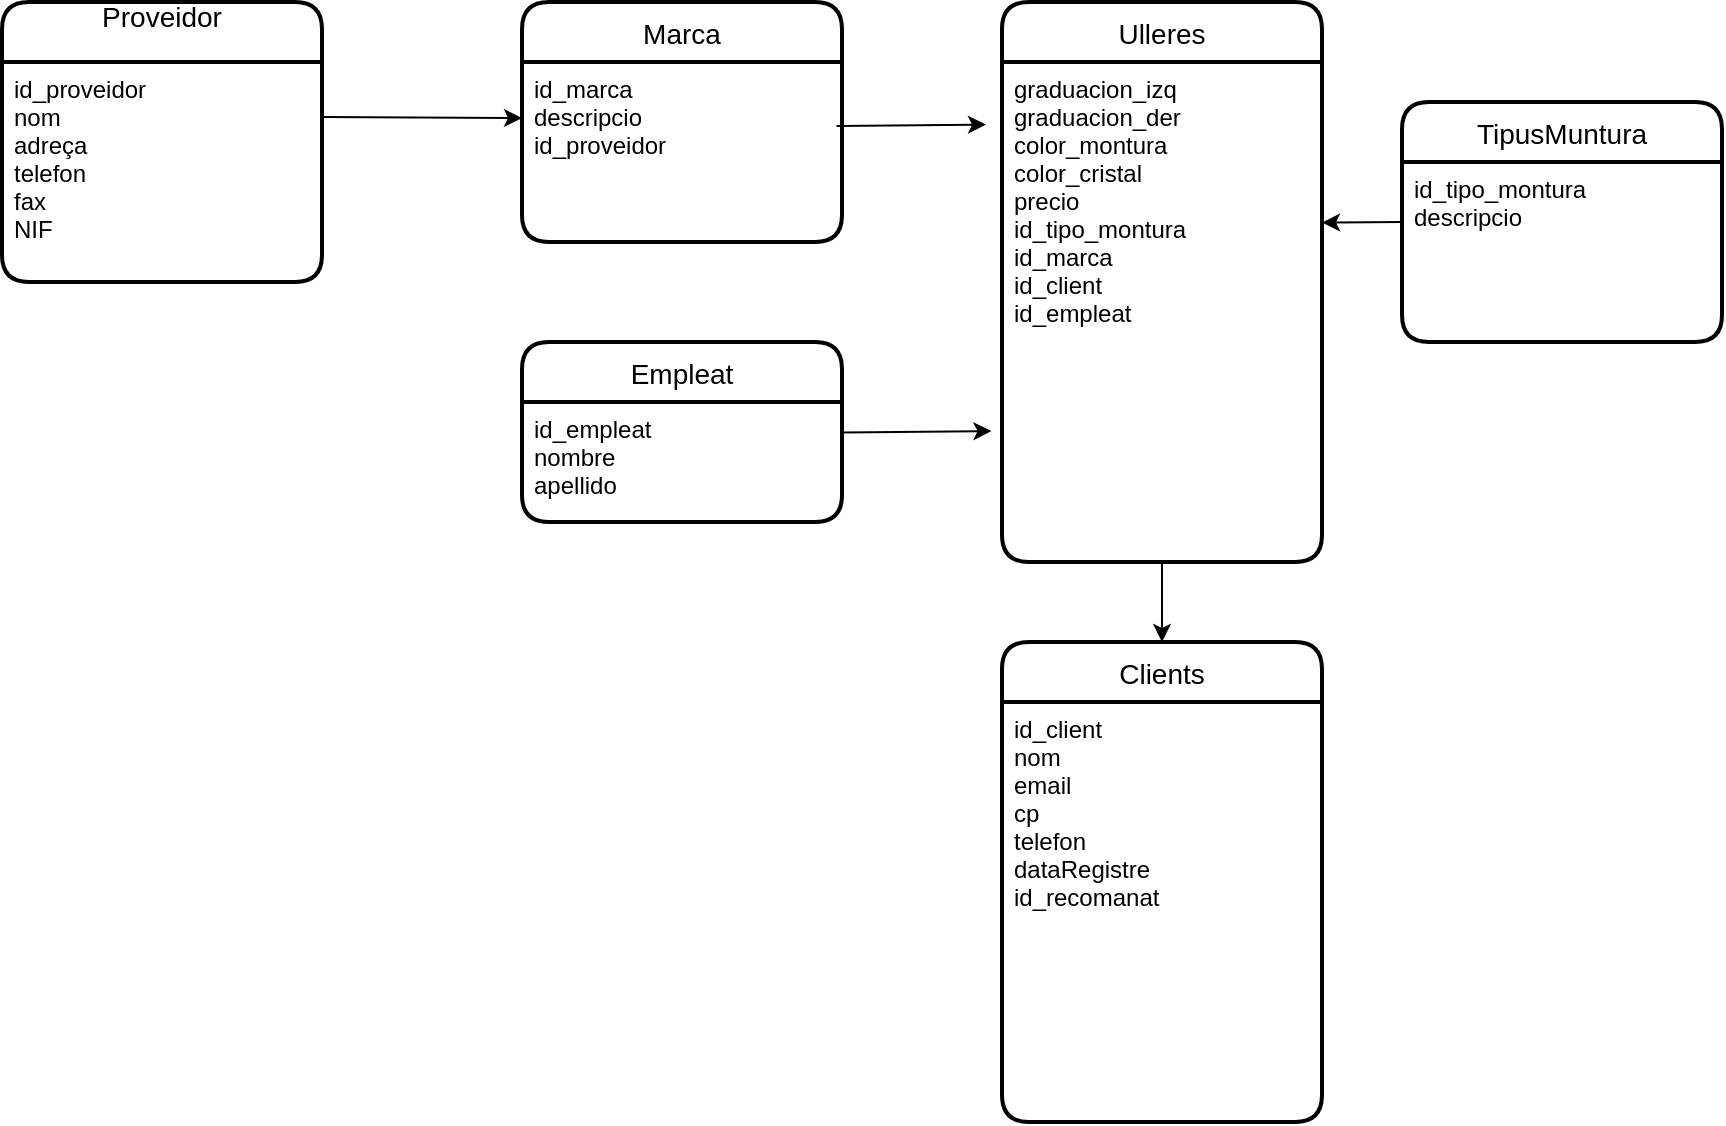 <mxfile version="16.5.1" type="device"><diagram id="W1hOy843Y7YqDfVV6YtH" name="Página-1"><mxGraphModel dx="782" dy="539" grid="1" gridSize="10" guides="1" tooltips="1" connect="1" arrows="1" fold="1" page="1" pageScale="1" pageWidth="827" pageHeight="1169" math="0" shadow="0"><root><mxCell id="0"/><mxCell id="1" parent="0"/><mxCell id="t7oZCxAaNtqWSd4uJQik-8" value="Proveidor&#10;" style="swimlane;childLayout=stackLayout;horizontal=1;startSize=30;horizontalStack=0;rounded=1;fontSize=14;fontStyle=0;strokeWidth=2;resizeParent=0;resizeLast=1;shadow=0;dashed=0;align=center;" parent="1" vertex="1"><mxGeometry x="20" y="40" width="160" height="140" as="geometry"/></mxCell><mxCell id="t7oZCxAaNtqWSd4uJQik-9" value="id_proveidor&#10;nom&#10;adreça&#10;telefon&#10;fax &#10;NIF&#10;" style="align=left;strokeColor=none;fillColor=none;spacingLeft=4;fontSize=12;verticalAlign=top;resizable=0;rotatable=0;part=1;" parent="t7oZCxAaNtqWSd4uJQik-8" vertex="1"><mxGeometry y="30" width="160" height="110" as="geometry"/></mxCell><mxCell id="ec-IBJkNbwfOW5VfM3Nl-6" value="Marca" style="swimlane;childLayout=stackLayout;horizontal=1;startSize=30;horizontalStack=0;rounded=1;fontSize=14;fontStyle=0;strokeWidth=2;resizeParent=0;resizeLast=1;shadow=0;dashed=0;align=center;" vertex="1" parent="1"><mxGeometry x="280" y="40" width="160" height="120" as="geometry"/></mxCell><mxCell id="ec-IBJkNbwfOW5VfM3Nl-7" value="id_marca&#10;descripcio&#10;id_proveidor" style="align=left;strokeColor=none;fillColor=none;spacingLeft=4;fontSize=12;verticalAlign=top;resizable=0;rotatable=0;part=1;" vertex="1" parent="ec-IBJkNbwfOW5VfM3Nl-6"><mxGeometry y="30" width="160" height="90" as="geometry"/></mxCell><mxCell id="ec-IBJkNbwfOW5VfM3Nl-13" value="" style="endArrow=classic;html=1;rounded=0;exitX=1;exitY=0.25;exitDx=0;exitDy=0;" edge="1" parent="1" source="t7oZCxAaNtqWSd4uJQik-9"><mxGeometry width="50" height="50" relative="1" as="geometry"><mxPoint x="210" y="135" as="sourcePoint"/><mxPoint x="280" y="98" as="targetPoint"/></mxGeometry></mxCell><mxCell id="ec-IBJkNbwfOW5VfM3Nl-16" value="Ulleres" style="swimlane;childLayout=stackLayout;horizontal=1;startSize=30;horizontalStack=0;rounded=1;fontSize=14;fontStyle=0;strokeWidth=2;resizeParent=0;resizeLast=1;shadow=0;dashed=0;align=center;" vertex="1" parent="1"><mxGeometry x="520" y="40" width="160" height="280" as="geometry"/></mxCell><mxCell id="ec-IBJkNbwfOW5VfM3Nl-17" value="graduacion_izq&#10;graduacion_der&#10;color_montura&#10;color_cristal&#10;precio&#10;id_tipo_montura&#10;id_marca&#10;id_client&#10;id_empleat" style="align=left;strokeColor=none;fillColor=none;spacingLeft=4;fontSize=12;verticalAlign=top;resizable=0;rotatable=0;part=1;" vertex="1" parent="ec-IBJkNbwfOW5VfM3Nl-16"><mxGeometry y="30" width="160" height="250" as="geometry"/></mxCell><mxCell id="ec-IBJkNbwfOW5VfM3Nl-2" value="Empleat" style="swimlane;childLayout=stackLayout;horizontal=1;startSize=30;horizontalStack=0;rounded=1;fontSize=14;fontStyle=0;strokeWidth=2;resizeParent=0;resizeLast=1;shadow=0;dashed=0;align=center;" vertex="1" parent="1"><mxGeometry x="280" y="210" width="160" height="90" as="geometry"/></mxCell><mxCell id="ec-IBJkNbwfOW5VfM3Nl-3" value="id_empleat&#10;nombre&#10;apellido" style="align=left;strokeColor=none;fillColor=none;spacingLeft=4;fontSize=12;verticalAlign=top;resizable=0;rotatable=0;part=1;" vertex="1" parent="ec-IBJkNbwfOW5VfM3Nl-2"><mxGeometry y="30" width="160" height="60" as="geometry"/></mxCell><mxCell id="ec-IBJkNbwfOW5VfM3Nl-18" value="TipusMuntura" style="swimlane;childLayout=stackLayout;horizontal=1;startSize=30;horizontalStack=0;rounded=1;fontSize=14;fontStyle=0;strokeWidth=2;resizeParent=0;resizeLast=1;shadow=0;dashed=0;align=center;" vertex="1" parent="1"><mxGeometry x="720" y="90" width="160" height="120" as="geometry"/></mxCell><mxCell id="ec-IBJkNbwfOW5VfM3Nl-19" value="id_tipo_montura&#10;descripcio" style="align=left;strokeColor=none;fillColor=none;spacingLeft=4;fontSize=12;verticalAlign=top;resizable=0;rotatable=0;part=1;" vertex="1" parent="ec-IBJkNbwfOW5VfM3Nl-18"><mxGeometry y="30" width="160" height="90" as="geometry"/></mxCell><mxCell id="ec-IBJkNbwfOW5VfM3Nl-20" value="Clients" style="swimlane;childLayout=stackLayout;horizontal=1;startSize=30;horizontalStack=0;rounded=1;fontSize=14;fontStyle=0;strokeWidth=2;resizeParent=0;resizeLast=1;shadow=0;dashed=0;align=center;" vertex="1" parent="1"><mxGeometry x="520" y="360" width="160" height="240" as="geometry"/></mxCell><mxCell id="ec-IBJkNbwfOW5VfM3Nl-21" value="id_client&#10;nom&#10;email&#10;cp&#10;telefon&#10;dataRegistre&#10;id_recomanat" style="align=left;strokeColor=none;fillColor=none;spacingLeft=4;fontSize=12;verticalAlign=top;resizable=0;rotatable=0;part=1;" vertex="1" parent="ec-IBJkNbwfOW5VfM3Nl-20"><mxGeometry y="30" width="160" height="210" as="geometry"/></mxCell><mxCell id="ec-IBJkNbwfOW5VfM3Nl-25" value="" style="endArrow=classic;html=1;rounded=0;exitX=0.983;exitY=0.356;exitDx=0;exitDy=0;exitPerimeter=0;entryX=-0.05;entryY=0.125;entryDx=0;entryDy=0;entryPerimeter=0;" edge="1" parent="1" source="ec-IBJkNbwfOW5VfM3Nl-7" target="ec-IBJkNbwfOW5VfM3Nl-17"><mxGeometry width="50" height="50" relative="1" as="geometry"><mxPoint x="450" y="100" as="sourcePoint"/><mxPoint x="550" y="100.5" as="targetPoint"/></mxGeometry></mxCell><mxCell id="ec-IBJkNbwfOW5VfM3Nl-26" value="" style="endArrow=classic;html=1;rounded=0;exitX=0.983;exitY=0.356;exitDx=0;exitDy=0;exitPerimeter=0;entryX=-0.05;entryY=0.125;entryDx=0;entryDy=0;entryPerimeter=0;" edge="1" parent="1"><mxGeometry width="50" height="50" relative="1" as="geometry"><mxPoint x="440" y="255.29" as="sourcePoint"/><mxPoint x="514.72" y="254.5" as="targetPoint"/></mxGeometry></mxCell><mxCell id="ec-IBJkNbwfOW5VfM3Nl-27" value="" style="endArrow=classic;html=1;rounded=0;entryX=-0.05;entryY=0.125;entryDx=0;entryDy=0;entryPerimeter=0;" edge="1" parent="1"><mxGeometry width="50" height="50" relative="1" as="geometry"><mxPoint x="720" y="150" as="sourcePoint"/><mxPoint x="680" y="150.29" as="targetPoint"/></mxGeometry></mxCell><mxCell id="ec-IBJkNbwfOW5VfM3Nl-28" value="" style="endArrow=classic;html=1;rounded=0;exitX=0.5;exitY=1;exitDx=0;exitDy=0;entryX=0.5;entryY=0;entryDx=0;entryDy=0;" edge="1" parent="1" source="ec-IBJkNbwfOW5VfM3Nl-17" target="ec-IBJkNbwfOW5VfM3Nl-20"><mxGeometry width="50" height="50" relative="1" as="geometry"><mxPoint x="590" y="360" as="sourcePoint"/><mxPoint x="640" y="310" as="targetPoint"/></mxGeometry></mxCell></root></mxGraphModel></diagram></mxfile>